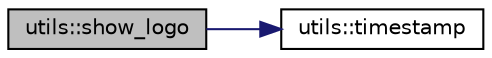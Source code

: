 digraph "utils::show_logo"
{
 // LATEX_PDF_SIZE
  edge [fontname="Helvetica",fontsize="10",labelfontname="Helvetica",labelfontsize="10"];
  node [fontname="Helvetica",fontsize="10",shape=record];
  rankdir="LR";
  Node1 [label="utils::show_logo",height=0.2,width=0.4,color="black", fillcolor="grey75", style="filled", fontcolor="black",tooltip=" "];
  Node1 -> Node2 [color="midnightblue",fontsize="10",style="solid",fontname="Helvetica"];
  Node2 [label="utils::timestamp",height=0.2,width=0.4,color="black", fillcolor="white", style="filled",URL="$namespaceutils.html#a399dfe72f2bba356257807b8ddf2540b",tooltip=" "];
}
